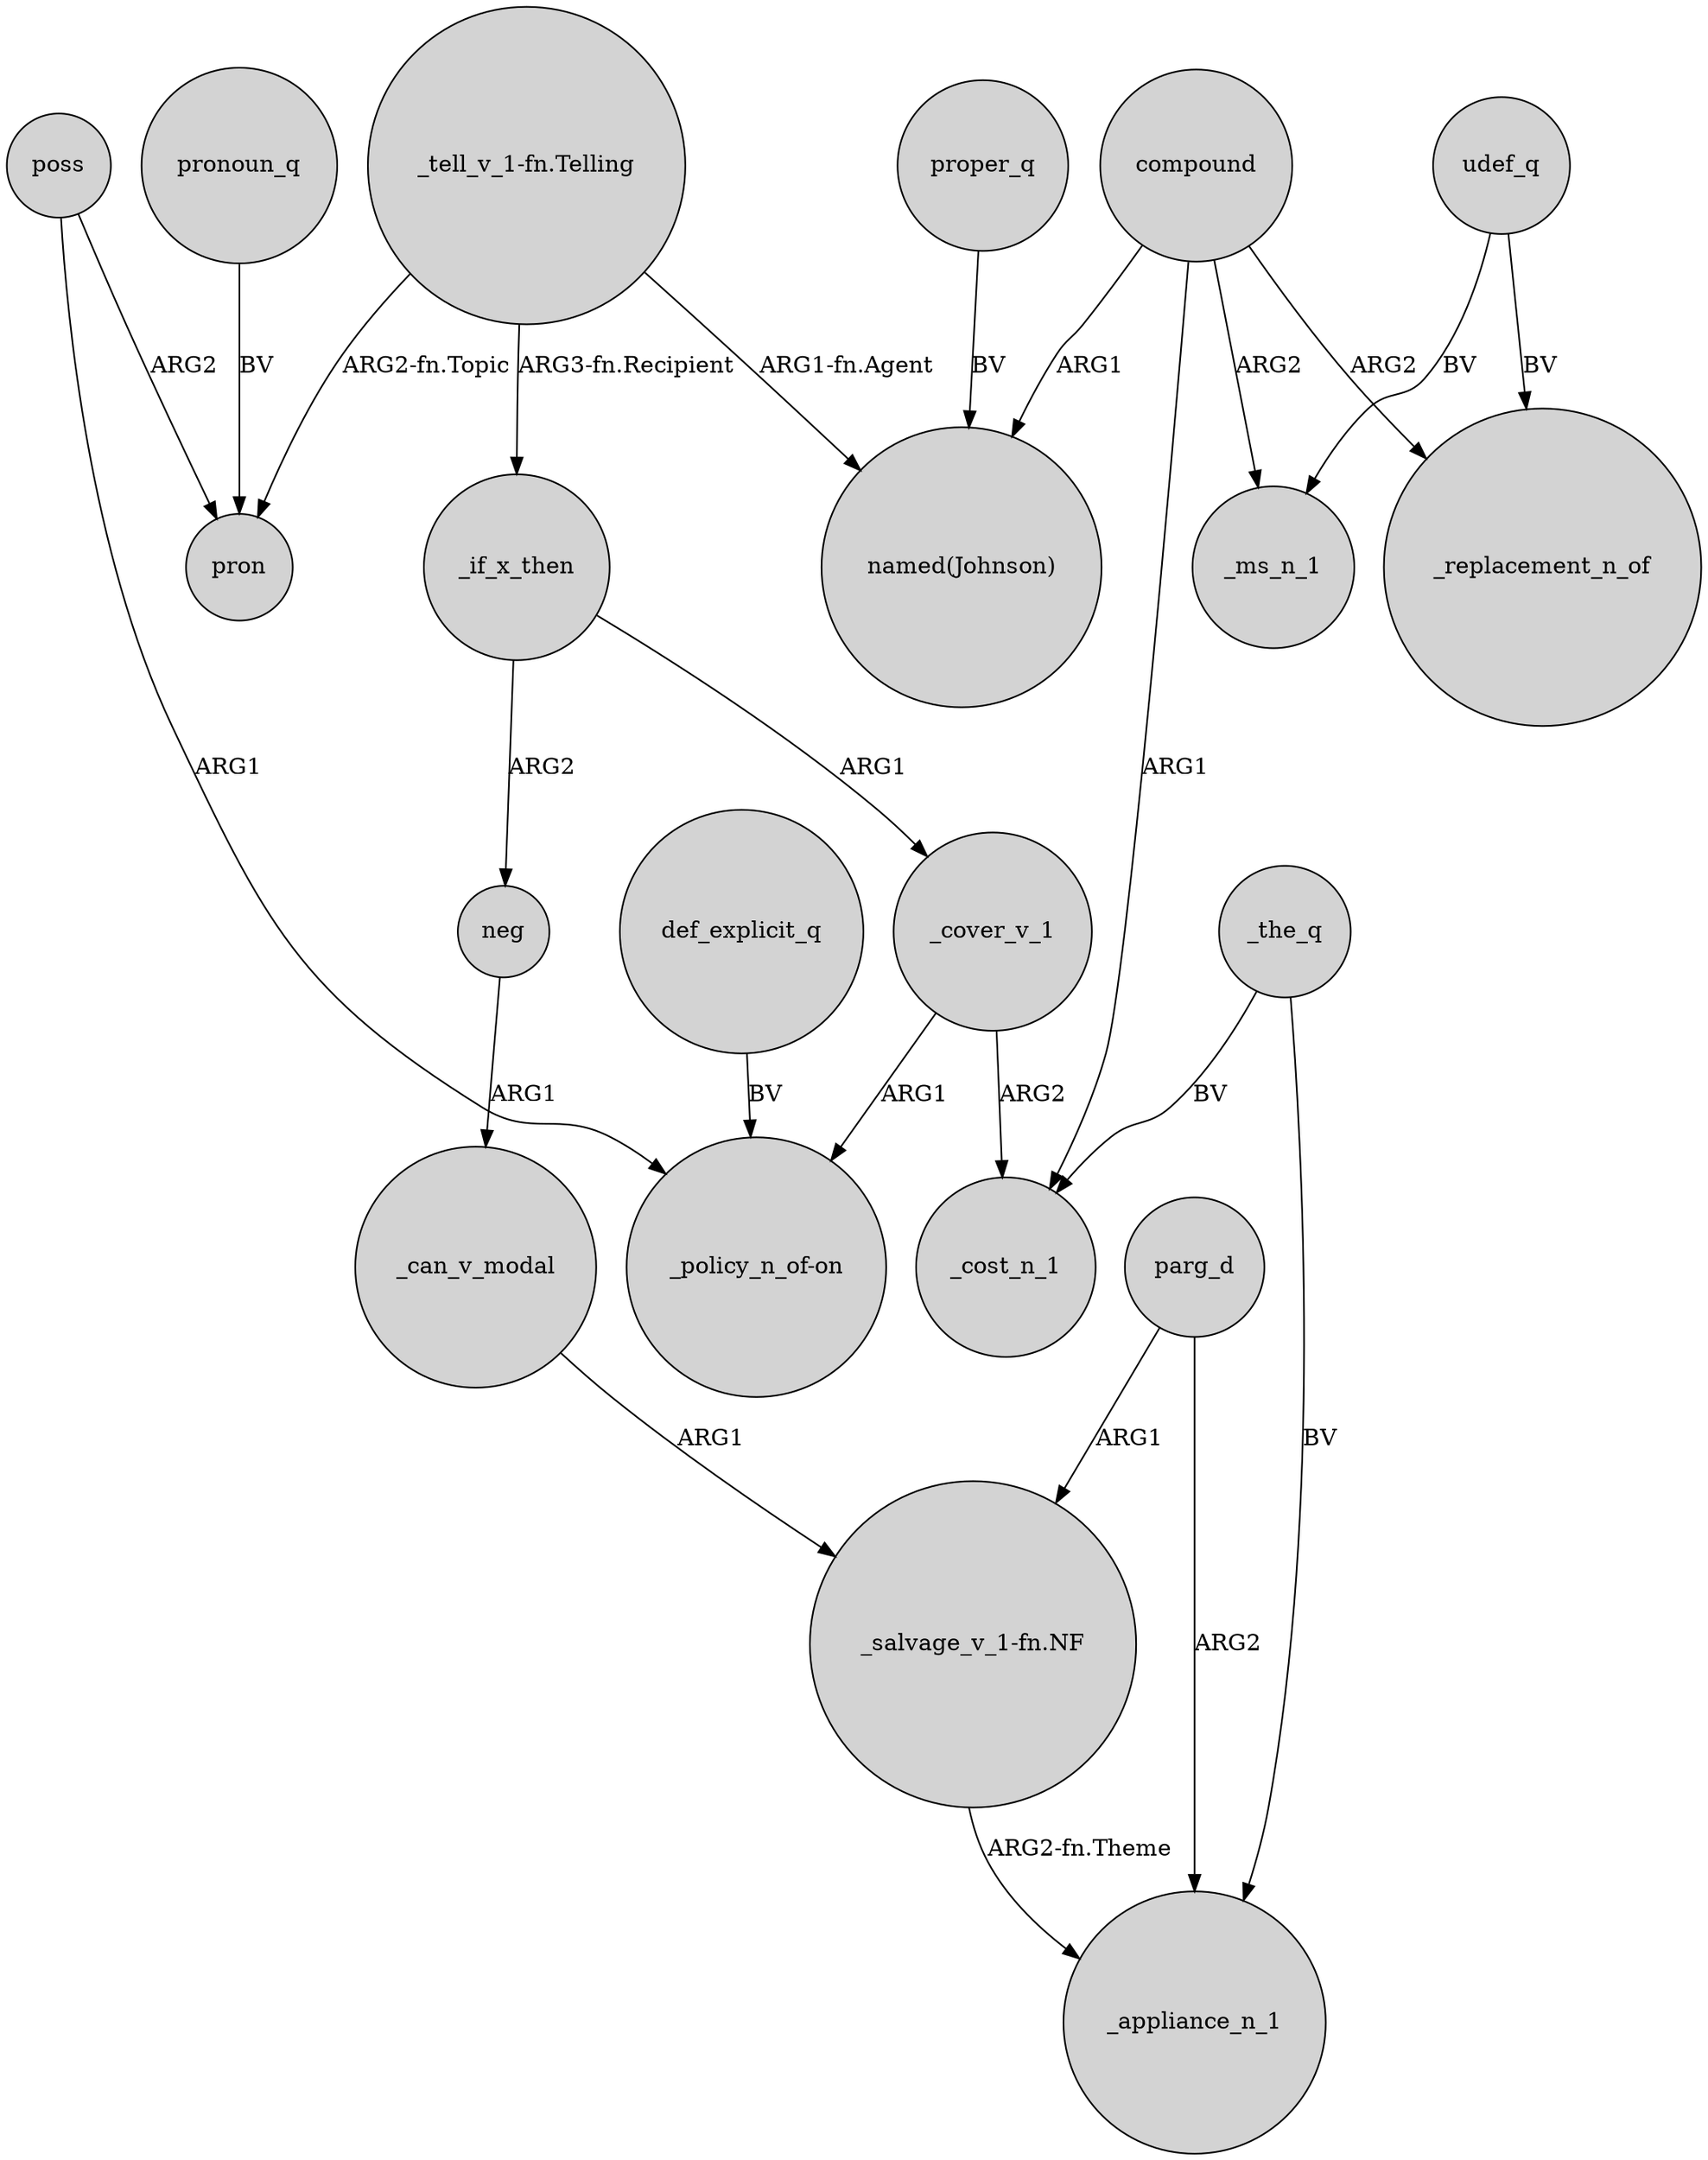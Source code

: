 digraph {
	node [shape=circle style=filled]
	"_tell_v_1-fn.Telling" -> pron [label="ARG2-fn.Topic"]
	_can_v_modal -> "_salvage_v_1-fn.NF" [label=ARG1]
	_if_x_then -> _cover_v_1 [label=ARG1]
	_the_q -> _appliance_n_1 [label=BV]
	poss -> pron [label=ARG2]
	compound -> "named(Johnson)" [label=ARG1]
	"_tell_v_1-fn.Telling" -> _if_x_then [label="ARG3-fn.Recipient"]
	"_salvage_v_1-fn.NF" -> _appliance_n_1 [label="ARG2-fn.Theme"]
	poss -> "_policy_n_of-on" [label=ARG1]
	compound -> _ms_n_1 [label=ARG2]
	def_explicit_q -> "_policy_n_of-on" [label=BV]
	_the_q -> _cost_n_1 [label=BV]
	_if_x_then -> neg [label=ARG2]
	pronoun_q -> pron [label=BV]
	udef_q -> _ms_n_1 [label=BV]
	parg_d -> _appliance_n_1 [label=ARG2]
	udef_q -> _replacement_n_of [label=BV]
	proper_q -> "named(Johnson)" [label=BV]
	compound -> _replacement_n_of [label=ARG2]
	compound -> _cost_n_1 [label=ARG1]
	"_tell_v_1-fn.Telling" -> "named(Johnson)" [label="ARG1-fn.Agent"]
	parg_d -> "_salvage_v_1-fn.NF" [label=ARG1]
	_cover_v_1 -> _cost_n_1 [label=ARG2]
	neg -> _can_v_modal [label=ARG1]
	_cover_v_1 -> "_policy_n_of-on" [label=ARG1]
}
